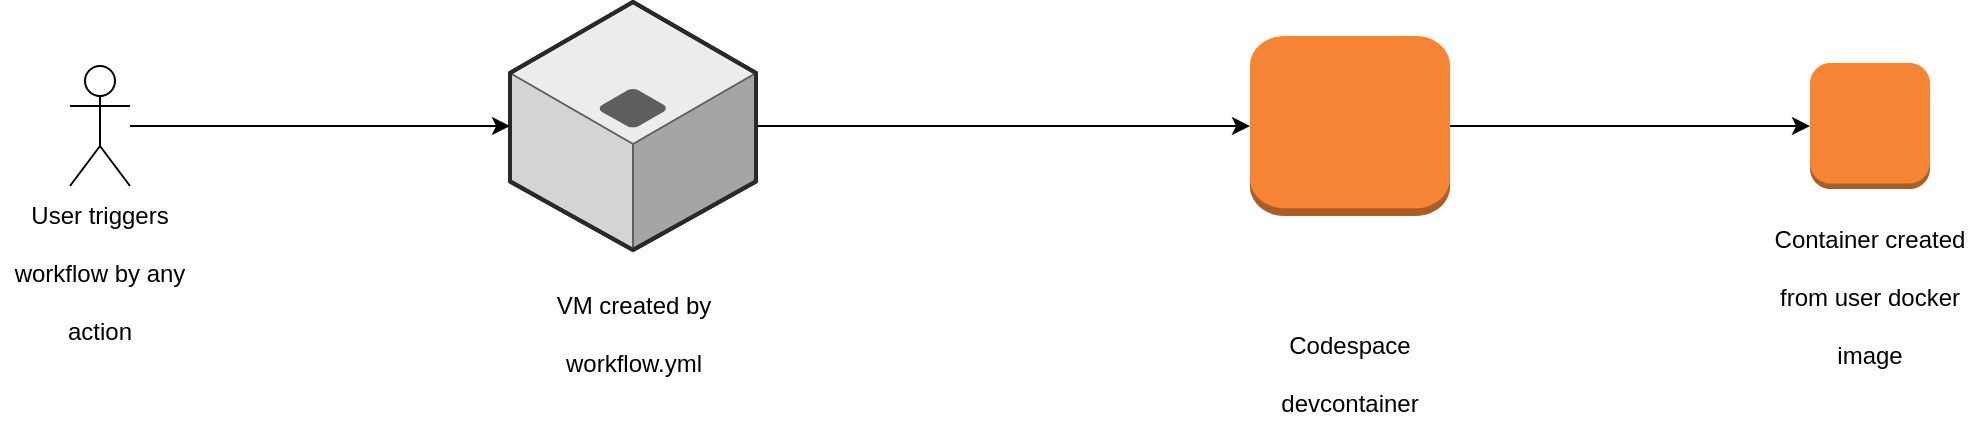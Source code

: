 <mxfile version="20.3.0" type="github">
  <diagram id="OXYgHugwIASSnN2JcPIf" name="Page-1">
    <mxGraphModel dx="2061" dy="740" grid="1" gridSize="10" guides="1" tooltips="1" connect="1" arrows="1" fold="1" page="1" pageScale="1" pageWidth="827" pageHeight="1169" math="0" shadow="0">
      <root>
        <mxCell id="0" />
        <mxCell id="1" parent="0" />
        <mxCell id="KTUtk52o1SFVbfAsysBu-4" style="edgeStyle=orthogonalEdgeStyle;rounded=0;orthogonalLoop=1;jettySize=auto;html=1;" edge="1" parent="1" source="KTUtk52o1SFVbfAsysBu-1" target="KTUtk52o1SFVbfAsysBu-6">
          <mxGeometry relative="1" as="geometry">
            <mxPoint x="260" y="160" as="targetPoint" />
          </mxGeometry>
        </mxCell>
        <mxCell id="KTUtk52o1SFVbfAsysBu-1" value="" style="verticalLabelPosition=bottom;html=1;verticalAlign=top;strokeWidth=1;align=center;outlineConnect=0;dashed=0;outlineConnect=0;shape=mxgraph.aws3d.application_server;fillColor=#ECECEC;strokeColor=#5E5E5E;aspect=fixed;" vertex="1" parent="1">
          <mxGeometry x="10" y="98" width="123" height="124" as="geometry" />
        </mxCell>
        <mxCell id="KTUtk52o1SFVbfAsysBu-3" style="edgeStyle=orthogonalEdgeStyle;rounded=0;orthogonalLoop=1;jettySize=auto;html=1;" edge="1" parent="1" source="KTUtk52o1SFVbfAsysBu-2" target="KTUtk52o1SFVbfAsysBu-1">
          <mxGeometry relative="1" as="geometry" />
        </mxCell>
        <mxCell id="KTUtk52o1SFVbfAsysBu-2" value="" style="shape=umlActor;verticalLabelPosition=bottom;verticalAlign=top;html=1;outlineConnect=0;" vertex="1" parent="1">
          <mxGeometry x="-210" y="130" width="30" height="60" as="geometry" />
        </mxCell>
        <mxCell id="KTUtk52o1SFVbfAsysBu-8" style="edgeStyle=orthogonalEdgeStyle;rounded=0;orthogonalLoop=1;jettySize=auto;html=1;entryX=0;entryY=0.5;entryDx=0;entryDy=0;entryPerimeter=0;" edge="1" parent="1" source="KTUtk52o1SFVbfAsysBu-6" target="KTUtk52o1SFVbfAsysBu-7">
          <mxGeometry relative="1" as="geometry" />
        </mxCell>
        <mxCell id="KTUtk52o1SFVbfAsysBu-6" value="" style="outlineConnect=0;dashed=0;verticalLabelPosition=bottom;verticalAlign=top;align=center;html=1;shape=mxgraph.aws3.instance;fillColor=#F58534;gradientColor=none;" vertex="1" parent="1">
          <mxGeometry x="380" y="115" width="100" height="90" as="geometry" />
        </mxCell>
        <mxCell id="KTUtk52o1SFVbfAsysBu-7" value="" style="outlineConnect=0;dashed=0;verticalLabelPosition=bottom;verticalAlign=top;align=center;html=1;shape=mxgraph.aws3.instance;fillColor=#F58534;gradientColor=none;" vertex="1" parent="1">
          <mxGeometry x="660" y="128.5" width="60" height="63" as="geometry" />
        </mxCell>
        <mxCell id="KTUtk52o1SFVbfAsysBu-9" value="&lt;span style=&quot;font-size: 12px; font-weight: 400;&quot;&gt;User triggers workflow by any action&lt;/span&gt;" style="text;strokeColor=none;fillColor=none;html=1;fontSize=24;fontStyle=1;verticalAlign=middle;align=center;whiteSpace=wrap;" vertex="1" parent="1">
          <mxGeometry x="-245" y="210" width="100" height="40" as="geometry" />
        </mxCell>
        <mxCell id="KTUtk52o1SFVbfAsysBu-10" value="&lt;span style=&quot;font-size: 12px; font-weight: 400;&quot;&gt;VM created by workflow.yml&lt;/span&gt;" style="text;strokeColor=none;fillColor=none;html=1;fontSize=24;fontStyle=1;verticalAlign=middle;align=center;whiteSpace=wrap;" vertex="1" parent="1">
          <mxGeometry x="21.5" y="240" width="100" height="40" as="geometry" />
        </mxCell>
        <mxCell id="KTUtk52o1SFVbfAsysBu-11" value="&lt;span style=&quot;font-size: 12px; font-weight: 400;&quot;&gt;Codespace devcontainer&lt;/span&gt;" style="text;strokeColor=none;fillColor=none;html=1;fontSize=24;fontStyle=1;verticalAlign=middle;align=center;whiteSpace=wrap;" vertex="1" parent="1">
          <mxGeometry x="380" y="260" width="100" height="40" as="geometry" />
        </mxCell>
        <mxCell id="KTUtk52o1SFVbfAsysBu-12" value="&lt;span style=&quot;font-size: 12px; font-weight: 400;&quot;&gt;Container created from user docker image&lt;/span&gt;" style="text;strokeColor=none;fillColor=none;html=1;fontSize=24;fontStyle=1;verticalAlign=middle;align=center;whiteSpace=wrap;" vertex="1" parent="1">
          <mxGeometry x="640" y="222" width="100" height="40" as="geometry" />
        </mxCell>
      </root>
    </mxGraphModel>
  </diagram>
</mxfile>
